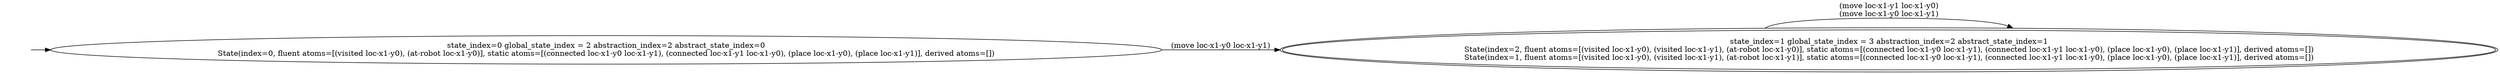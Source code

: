 digraph {
rankdir="LR"
s0[label="state_index=0 global_state_index = 2 abstraction_index=2 abstract_state_index=0
State(index=0, fluent atoms=[(visited loc-x1-y0), (at-robot loc-x1-y0)], static atoms=[(connected loc-x1-y0 loc-x1-y1), (connected loc-x1-y1 loc-x1-y0), (place loc-x1-y0), (place loc-x1-y1)], derived atoms=[])
"]
s1[peripheries=2,label="state_index=1 global_state_index = 3 abstraction_index=2 abstract_state_index=1
State(index=2, fluent atoms=[(visited loc-x1-y0), (visited loc-x1-y1), (at-robot loc-x1-y0)], static atoms=[(connected loc-x1-y0 loc-x1-y1), (connected loc-x1-y1 loc-x1-y0), (place loc-x1-y0), (place loc-x1-y1)], derived atoms=[])
State(index=1, fluent atoms=[(visited loc-x1-y0), (visited loc-x1-y1), (at-robot loc-x1-y1)], static atoms=[(connected loc-x1-y0 loc-x1-y1), (connected loc-x1-y1 loc-x1-y0), (place loc-x1-y0), (place loc-x1-y1)], derived atoms=[])
"]
Dangling [ label = "", style = invis ]
{ rank = same; Dangling }
Dangling -> s0
{ rank = same; s0}
{ rank = same; s1}
s0->s1 [label="(move loc-x1-y0 loc-x1-y1)
"]
s1->s1 [label="(move loc-x1-y1 loc-x1-y0)
(move loc-x1-y0 loc-x1-y1)
"]
}
